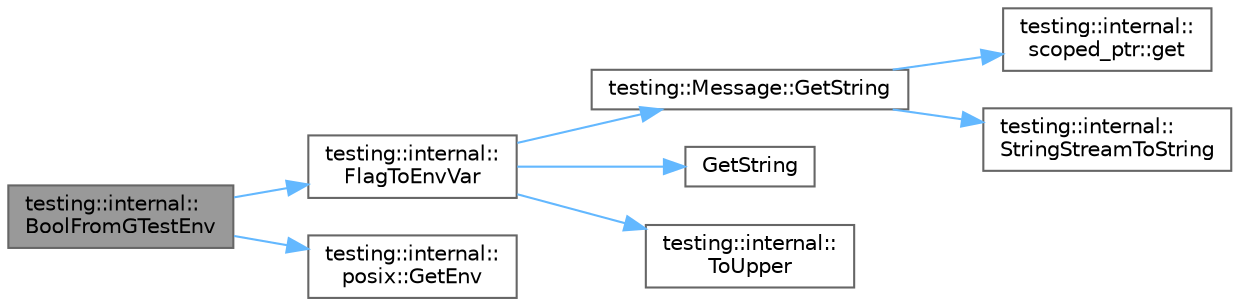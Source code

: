 digraph "testing::internal::BoolFromGTestEnv"
{
 // LATEX_PDF_SIZE
  bgcolor="transparent";
  edge [fontname=Helvetica,fontsize=10,labelfontname=Helvetica,labelfontsize=10];
  node [fontname=Helvetica,fontsize=10,shape=box,height=0.2,width=0.4];
  rankdir="LR";
  Node1 [id="Node000001",label="testing::internal::\lBoolFromGTestEnv",height=0.2,width=0.4,color="gray40", fillcolor="grey60", style="filled", fontcolor="black",tooltip=" "];
  Node1 -> Node2 [id="edge1_Node000001_Node000002",color="steelblue1",style="solid",tooltip=" "];
  Node2 [id="Node000002",label="testing::internal::\lFlagToEnvVar",height=0.2,width=0.4,color="grey40", fillcolor="white", style="filled",URL="$namespacetesting_1_1internal.html#a7540386ecf74d7ab7e2fa6089db94682",tooltip=" "];
  Node2 -> Node3 [id="edge2_Node000002_Node000003",color="steelblue1",style="solid",tooltip=" "];
  Node3 [id="Node000003",label="testing::Message::GetString",height=0.2,width=0.4,color="grey40", fillcolor="white", style="filled",URL="$classtesting_1_1_message.html#a2cdc4df62bdcc9df37651a1cf527704e",tooltip=" "];
  Node3 -> Node4 [id="edge3_Node000003_Node000004",color="steelblue1",style="solid",tooltip=" "];
  Node4 [id="Node000004",label="testing::internal::\lscoped_ptr::get",height=0.2,width=0.4,color="grey40", fillcolor="white", style="filled",URL="$classtesting_1_1internal_1_1scoped__ptr.html#a5a78280b6a59ff4b63aae444efc61e3f",tooltip=" "];
  Node3 -> Node5 [id="edge4_Node000003_Node000005",color="steelblue1",style="solid",tooltip=" "];
  Node5 [id="Node000005",label="testing::internal::\lStringStreamToString",height=0.2,width=0.4,color="grey40", fillcolor="white", style="filled",URL="$namespacetesting_1_1internal.html#ac0a2b7f69fc829d80a39e925b6417e39",tooltip=" "];
  Node2 -> Node6 [id="edge5_Node000002_Node000006",color="steelblue1",style="solid",tooltip=" "];
  Node6 [id="Node000006",label="GetString",height=0.2,width=0.4,color="grey40", fillcolor="white", style="filled",URL="$schemavalidator_8cpp.html#a6d90bf6105415d941d0ee014f2aa79c0",tooltip=" "];
  Node2 -> Node7 [id="edge6_Node000002_Node000007",color="steelblue1",style="solid",tooltip=" "];
  Node7 [id="Node000007",label="testing::internal::\lToUpper",height=0.2,width=0.4,color="grey40", fillcolor="white", style="filled",URL="$namespacetesting_1_1internal.html#ac1b876a8133895bd553d4780ecaa1e3a",tooltip=" "];
  Node1 -> Node8 [id="edge7_Node000001_Node000008",color="steelblue1",style="solid",tooltip=" "];
  Node8 [id="Node000008",label="testing::internal::\lposix::GetEnv",height=0.2,width=0.4,color="grey40", fillcolor="white", style="filled",URL="$namespacetesting_1_1internal_1_1posix.html#aa78973d3f7aa4efd24742b0537c8cd50",tooltip=" "];
}
